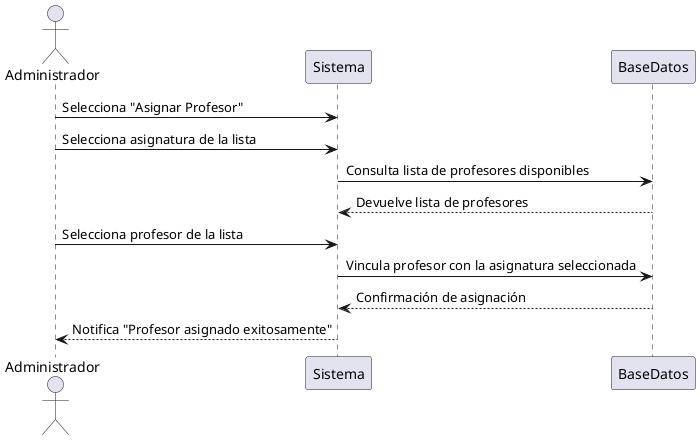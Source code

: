 @startuml

actor Administrador as A

A -> Sistema : Selecciona "Asignar Profesor"
A -> Sistema : Selecciona asignatura de la lista
Sistema -> BaseDatos : Consulta lista de profesores disponibles
BaseDatos --> Sistema : Devuelve lista de profesores
A -> Sistema : Selecciona profesor de la lista
Sistema -> BaseDatos : Vincula profesor con la asignatura seleccionada
BaseDatos --> Sistema : Confirmación de asignación
Sistema --> A : Notifica "Profesor asignado exitosamente"

@enduml